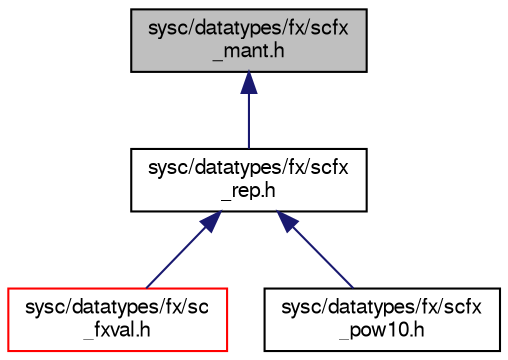 digraph "sysc/datatypes/fx/scfx_mant.h"
{
  edge [fontname="FreeSans",fontsize="10",labelfontname="FreeSans",labelfontsize="10"];
  node [fontname="FreeSans",fontsize="10",shape=record];
  Node49 [label="sysc/datatypes/fx/scfx\l_mant.h",height=0.2,width=0.4,color="black", fillcolor="grey75", style="filled", fontcolor="black"];
  Node49 -> Node50 [dir="back",color="midnightblue",fontsize="10",style="solid",fontname="FreeSans"];
  Node50 [label="sysc/datatypes/fx/scfx\l_rep.h",height=0.2,width=0.4,color="black", fillcolor="white", style="filled",URL="$a00167.html"];
  Node50 -> Node51 [dir="back",color="midnightblue",fontsize="10",style="solid",fontname="FreeSans"];
  Node51 [label="sysc/datatypes/fx/sc\l_fxval.h",height=0.2,width=0.4,color="red", fillcolor="white", style="filled",URL="$a00140.html"];
  Node50 -> Node58 [dir="back",color="midnightblue",fontsize="10",style="solid",fontname="FreeSans"];
  Node58 [label="sysc/datatypes/fx/scfx\l_pow10.h",height=0.2,width=0.4,color="black", fillcolor="white", style="filled",URL="$a00164.html"];
}
